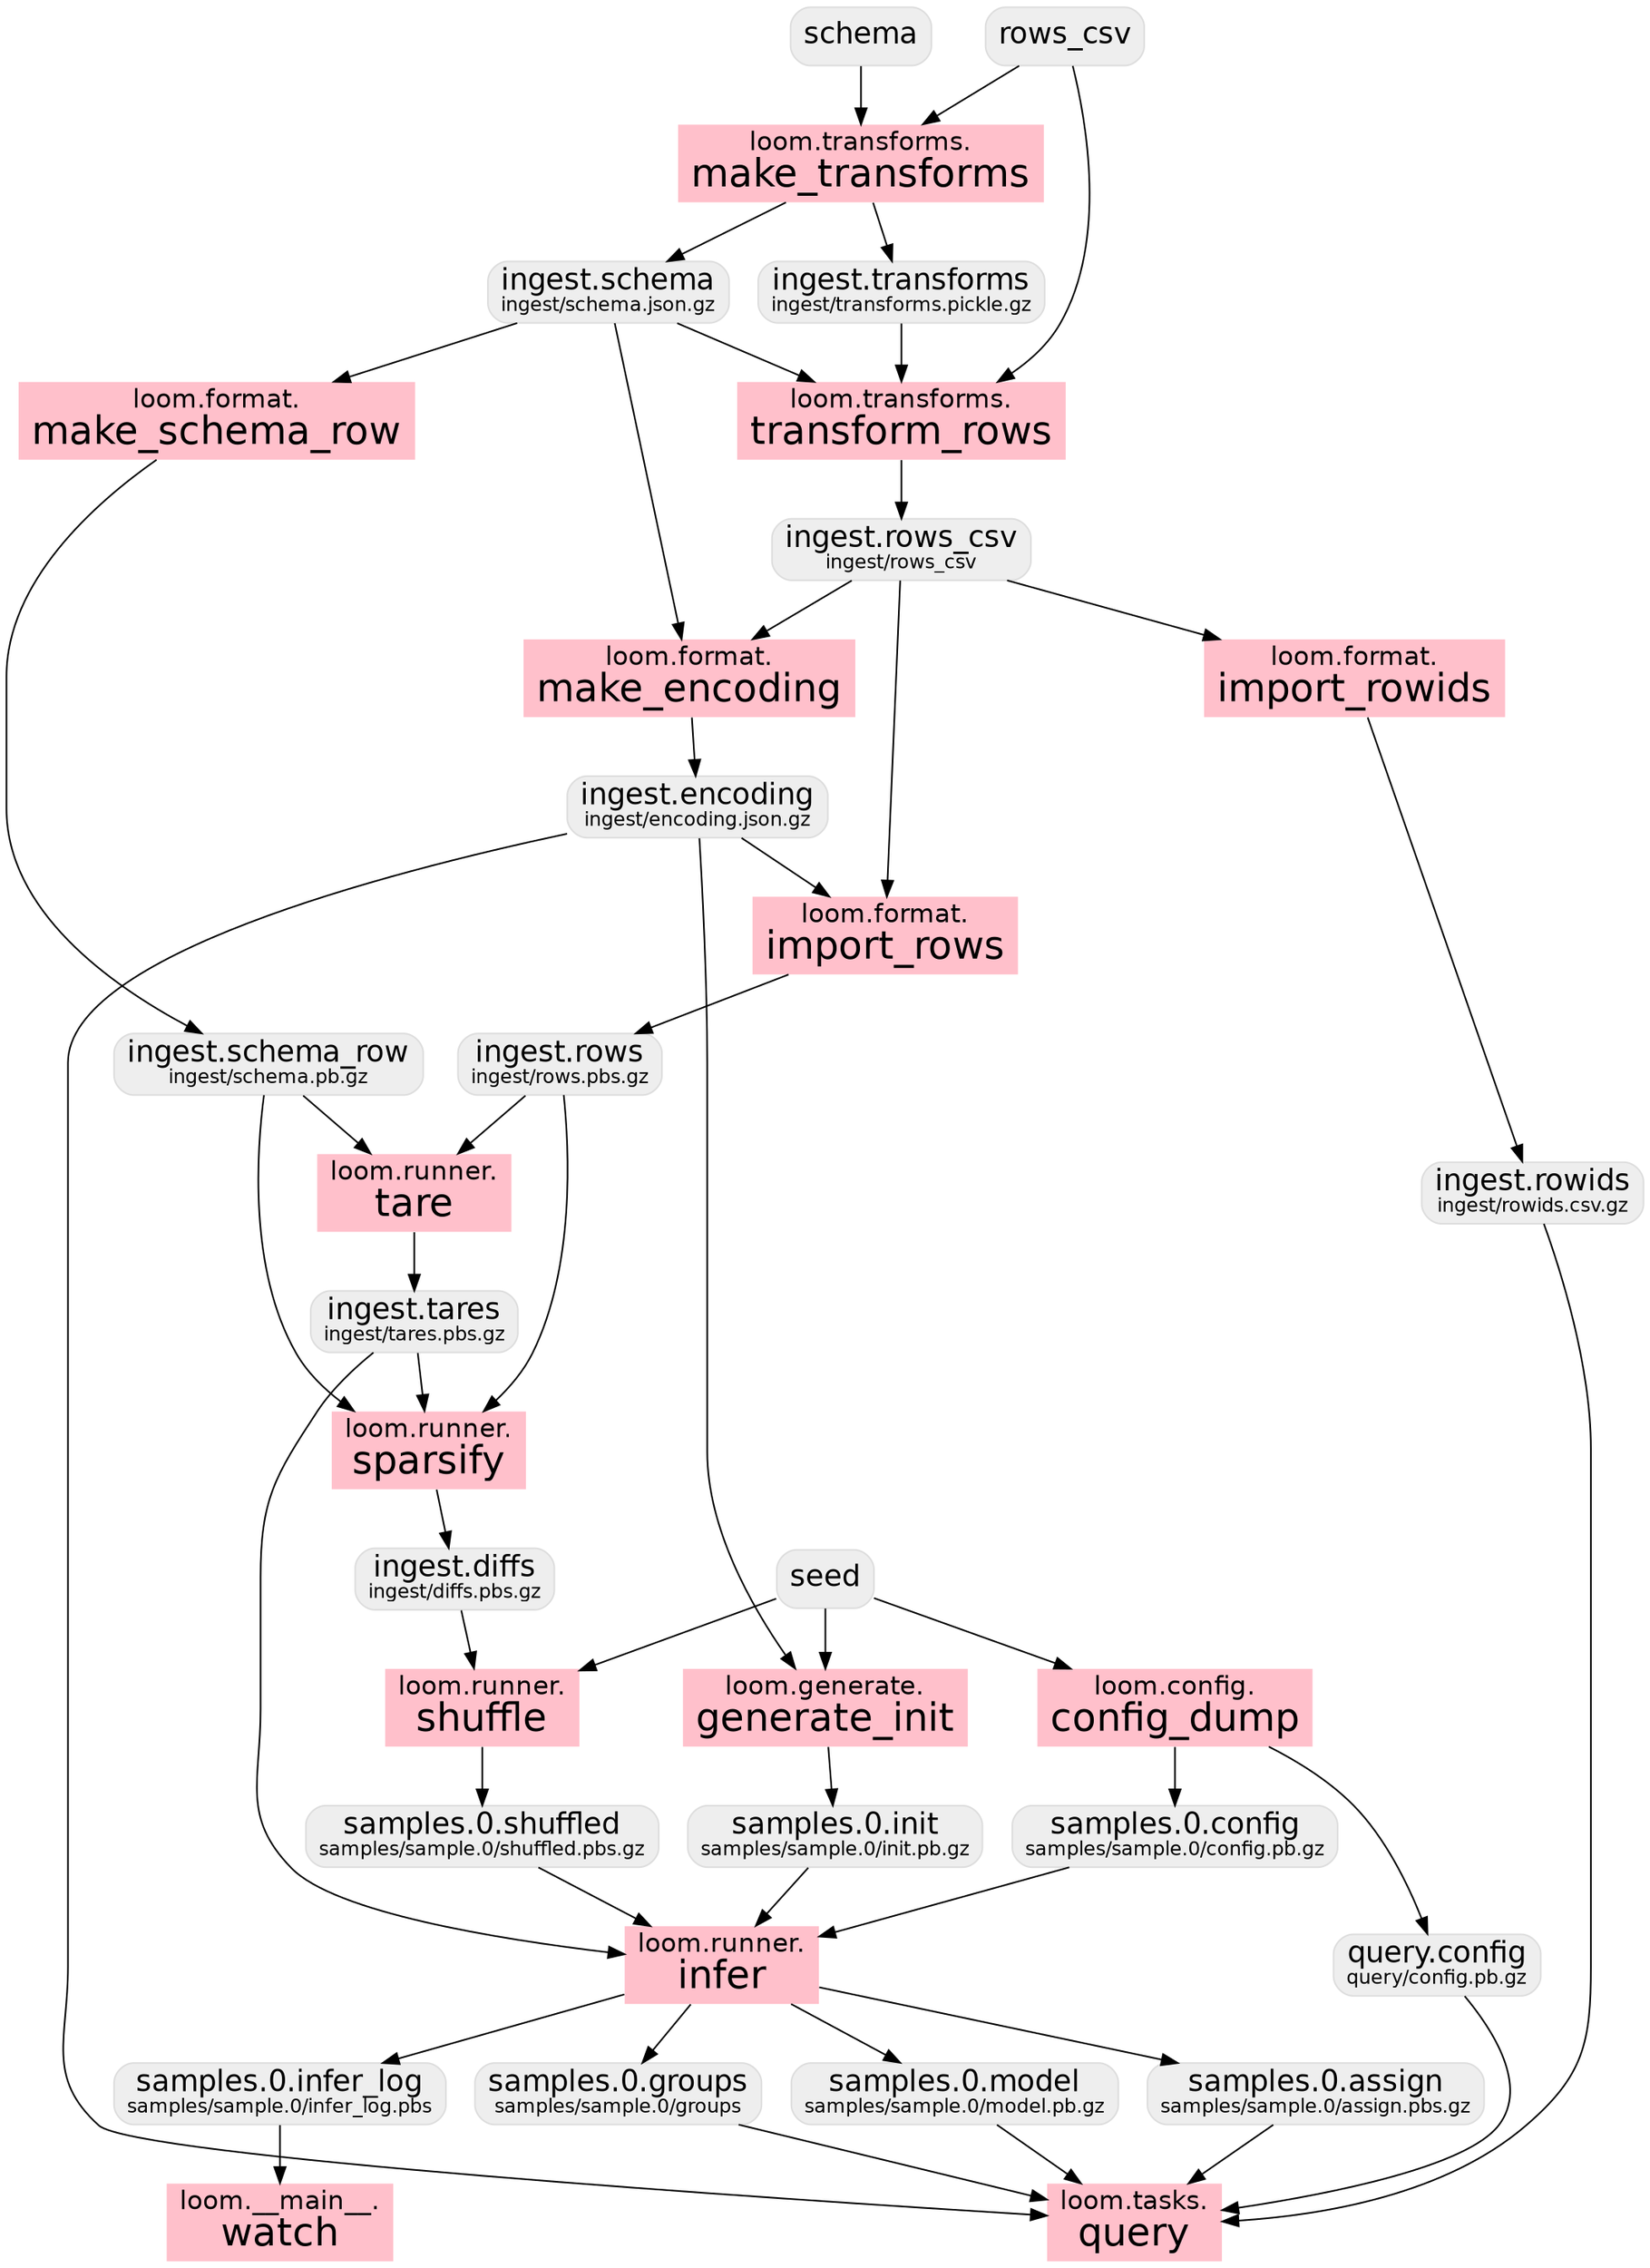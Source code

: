 // this file was generated by loom/documented.py
digraph G {
  overlap=false;
  graph [fontname = "helvetica"];
  node [fontname = "helvetica"];
  edge [fontname = "helvetica"];

  // data
  {
    node [
      shape=Mrecord,
      style="filled",
      color="#dddddd",
      fillcolor="#eeeeee"
    ];
    ingest_diffs [label=<<FONT POINT-SIZE="18">ingest.diffs</FONT><BR/><FONT POINT-SIZE="12">ingest/diffs.pbs.gz</FONT>>];
    ingest_encoding [label=<<FONT POINT-SIZE="18">ingest.encoding</FONT><BR/><FONT POINT-SIZE="12">ingest/encoding.json.gz</FONT>>];
    ingest_rowids [label=<<FONT POINT-SIZE="18">ingest.rowids</FONT><BR/><FONT POINT-SIZE="12">ingest/rowids.csv.gz</FONT>>];
    ingest_rows [label=<<FONT POINT-SIZE="18">ingest.rows</FONT><BR/><FONT POINT-SIZE="12">ingest/rows.pbs.gz</FONT>>];
    ingest_rows_csv [label=<<FONT POINT-SIZE="18">ingest.rows_csv</FONT><BR/><FONT POINT-SIZE="12">ingest/rows_csv</FONT>>];
    ingest_schema [label=<<FONT POINT-SIZE="18">ingest.schema</FONT><BR/><FONT POINT-SIZE="12">ingest/schema.json.gz</FONT>>];
    ingest_schema_row [label=<<FONT POINT-SIZE="18">ingest.schema_row</FONT><BR/><FONT POINT-SIZE="12">ingest/schema.pb.gz</FONT>>];
    ingest_tares [label=<<FONT POINT-SIZE="18">ingest.tares</FONT><BR/><FONT POINT-SIZE="12">ingest/tares.pbs.gz</FONT>>];
    ingest_transforms [label=<<FONT POINT-SIZE="18">ingest.transforms</FONT><BR/><FONT POINT-SIZE="12">ingest/transforms.pickle.gz</FONT>>];
    query_config [label=<<FONT POINT-SIZE="18">query.config</FONT><BR/><FONT POINT-SIZE="12">query/config.pb.gz</FONT>>];
    rows_csv [label=<<FONT POINT-SIZE="18">rows_csv</FONT>>];
    samples_0_assign [label=<<FONT POINT-SIZE="18">samples.0.assign</FONT><BR/><FONT POINT-SIZE="12">samples/sample.0/assign.pbs.gz</FONT>>];
    samples_0_config [label=<<FONT POINT-SIZE="18">samples.0.config</FONT><BR/><FONT POINT-SIZE="12">samples/sample.0/config.pb.gz</FONT>>];
    samples_0_groups [label=<<FONT POINT-SIZE="18">samples.0.groups</FONT><BR/><FONT POINT-SIZE="12">samples/sample.0/groups</FONT>>];
    samples_0_infer_log [label=<<FONT POINT-SIZE="18">samples.0.infer_log</FONT><BR/><FONT POINT-SIZE="12">samples/sample.0/infer_log.pbs</FONT>>];
    samples_0_init [label=<<FONT POINT-SIZE="18">samples.0.init</FONT><BR/><FONT POINT-SIZE="12">samples/sample.0/init.pb.gz</FONT>>];
    samples_0_model [label=<<FONT POINT-SIZE="18">samples.0.model</FONT><BR/><FONT POINT-SIZE="12">samples/sample.0/model.pb.gz</FONT>>];
    samples_0_shuffled [label=<<FONT POINT-SIZE="18">samples.0.shuffled</FONT><BR/><FONT POINT-SIZE="12">samples/sample.0/shuffled.pbs.gz</FONT>>];
    schema [label=<<FONT POINT-SIZE="18">schema</FONT>>];
    seed [label=<<FONT POINT-SIZE="18">seed</FONT>>];
  }

  // transforms
  {
    node [shape=box, style="filled,setlinewidth(0)"];

    watch [label=<<FONT POINT-SIZE="16">loom.__main__.</FONT><BR/><FONT POINT-SIZE="24">watch</FONT>>, fillcolor=pink];
    config_dump [label=<<FONT POINT-SIZE="16">loom.config.</FONT><BR/><FONT POINT-SIZE="24">config_dump</FONT>>, fillcolor=pink];
    import_rowids [label=<<FONT POINT-SIZE="16">loom.format.</FONT><BR/><FONT POINT-SIZE="24">import_rowids</FONT>>, fillcolor=pink];
    import_rows [label=<<FONT POINT-SIZE="16">loom.format.</FONT><BR/><FONT POINT-SIZE="24">import_rows</FONT>>, fillcolor=pink];
    make_encoding [label=<<FONT POINT-SIZE="16">loom.format.</FONT><BR/><FONT POINT-SIZE="24">make_encoding</FONT>>, fillcolor=pink];
    make_schema_row [label=<<FONT POINT-SIZE="16">loom.format.</FONT><BR/><FONT POINT-SIZE="24">make_schema_row</FONT>>, fillcolor=pink];
    generate_init [label=<<FONT POINT-SIZE="16">loom.generate.</FONT><BR/><FONT POINT-SIZE="24">generate_init</FONT>>, fillcolor=pink];
    infer [label=<<FONT POINT-SIZE="16">loom.runner.</FONT><BR/><FONT POINT-SIZE="24">infer</FONT>>, fillcolor=pink];
    shuffle [label=<<FONT POINT-SIZE="16">loom.runner.</FONT><BR/><FONT POINT-SIZE="24">shuffle</FONT>>, fillcolor=pink];
    sparsify [label=<<FONT POINT-SIZE="16">loom.runner.</FONT><BR/><FONT POINT-SIZE="24">sparsify</FONT>>, fillcolor=pink];
    tare [label=<<FONT POINT-SIZE="16">loom.runner.</FONT><BR/><FONT POINT-SIZE="24">tare</FONT>>, fillcolor=pink];
    query [label=<<FONT POINT-SIZE="16">loom.tasks.</FONT><BR/><FONT POINT-SIZE="24">query</FONT>>, fillcolor=pink];
    make_transforms [label=<<FONT POINT-SIZE="16">loom.transforms.</FONT><BR/><FONT POINT-SIZE="24">make_transforms</FONT>>, fillcolor=pink];
    transform_rows [label=<<FONT POINT-SIZE="16">loom.transforms.</FONT><BR/><FONT POINT-SIZE="24">transform_rows</FONT>>, fillcolor=pink];

    samples_0_infer_log -> watch [weight=1.0];
    seed -> config_dump [weight=1.0];
    config_dump -> samples_0_config [weight=1.0];
    config_dump -> query_config [weight=1.0];
    ingest_rows_csv -> import_rowids [weight=1.0];
    import_rowids -> ingest_rowids [weight=1.0];
    ingest_encoding -> import_rows [weight=1.0];
    ingest_rows_csv -> import_rows [weight=1.0];
    import_rows -> ingest_rows [weight=1.0];
    ingest_schema -> make_encoding [weight=1.0];
    ingest_rows_csv -> make_encoding [weight=1.0];
    make_encoding -> ingest_encoding [weight=1.0];
    ingest_schema -> make_schema_row [weight=1.0];
    make_schema_row -> ingest_schema_row [weight=1.0];
    ingest_encoding -> generate_init [weight=1.0];
    seed -> generate_init [weight=1.0];
    generate_init -> samples_0_init [weight=1.0];
    samples_0_config -> infer [weight=1.0];
    samples_0_shuffled -> infer [weight=1.0];
    ingest_tares -> infer [weight=1.0];
    samples_0_init -> infer [weight=1.0];
    infer -> samples_0_model [weight=1.0];
    infer -> samples_0_groups [weight=1.0];
    infer -> samples_0_assign [weight=1.0];
    infer -> samples_0_infer_log [weight=1.0];
    ingest_diffs -> shuffle [weight=1.0];
    seed -> shuffle [weight=1.0];
    shuffle -> samples_0_shuffled [weight=1.0];
    ingest_schema_row -> sparsify [weight=1.0];
    ingest_tares -> sparsify [weight=1.0];
    ingest_rows -> sparsify [weight=1.0];
    sparsify -> ingest_diffs [weight=1.0];
    ingest_schema_row -> tare [weight=1.0];
    ingest_rows -> tare [weight=1.0];
    tare -> ingest_tares [weight=1.0];
    ingest_encoding -> query [weight=1.0];
    ingest_rowids -> query [weight=1.0];
    query_config -> query [weight=1.0];
    samples_0_model -> query [weight=1.0];
    samples_0_groups -> query [weight=1.0];
    samples_0_assign -> query [weight=1.0];
    schema -> make_transforms [weight=1.0];
    rows_csv -> make_transforms [weight=1.0];
    make_transforms -> ingest_schema [weight=1.0];
    make_transforms -> ingest_transforms [weight=1.0];
    ingest_schema -> transform_rows [weight=1.0];
    ingest_transforms -> transform_rows [weight=1.0];
    rows_csv -> transform_rows [weight=1.0];
    transform_rows -> ingest_rows_csv [weight=1.0];
  }
}
